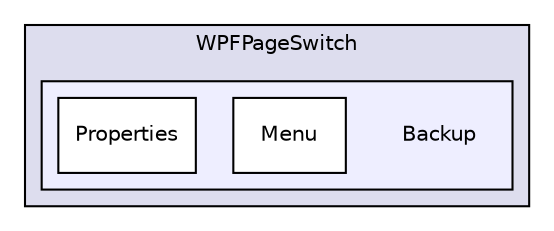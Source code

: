digraph "WPFPageSwitcher/WPFPageSwitch/Backup" {
  compound=true
  node [ fontsize="10", fontname="Helvetica"];
  edge [ labelfontsize="10", labelfontname="Helvetica"];
  subgraph clusterdir_5df0347b05456ddbd917cf402268b1cf {
    graph [ bgcolor="#ddddee", pencolor="black", label="WPFPageSwitch" fontname="Helvetica", fontsize="10", URL="dir_5df0347b05456ddbd917cf402268b1cf.html"]
  subgraph clusterdir_12976b9b8342be6dc625ee8581dd4f60 {
    graph [ bgcolor="#eeeeff", pencolor="black", label="" URL="dir_12976b9b8342be6dc625ee8581dd4f60.html"];
    dir_12976b9b8342be6dc625ee8581dd4f60 [shape=plaintext label="Backup"];
    dir_40b92d2bc5342a4c0076314554a5cdb7 [shape=box label="Menu" color="black" fillcolor="white" style="filled" URL="dir_40b92d2bc5342a4c0076314554a5cdb7.html"];
    dir_e9dbe702d2339016f9db323f92b0c5f9 [shape=box label="Properties" color="black" fillcolor="white" style="filled" URL="dir_e9dbe702d2339016f9db323f92b0c5f9.html"];
  }
  }
}
